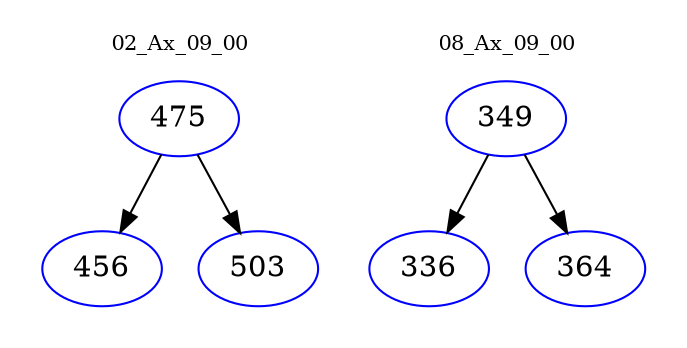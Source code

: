 digraph{
subgraph cluster_0 {
color = white
label = "02_Ax_09_00";
fontsize=10;
T0_475 [label="475", color="blue"]
T0_475 -> T0_456 [color="black"]
T0_456 [label="456", color="blue"]
T0_475 -> T0_503 [color="black"]
T0_503 [label="503", color="blue"]
}
subgraph cluster_1 {
color = white
label = "08_Ax_09_00";
fontsize=10;
T1_349 [label="349", color="blue"]
T1_349 -> T1_336 [color="black"]
T1_336 [label="336", color="blue"]
T1_349 -> T1_364 [color="black"]
T1_364 [label="364", color="blue"]
}
}
